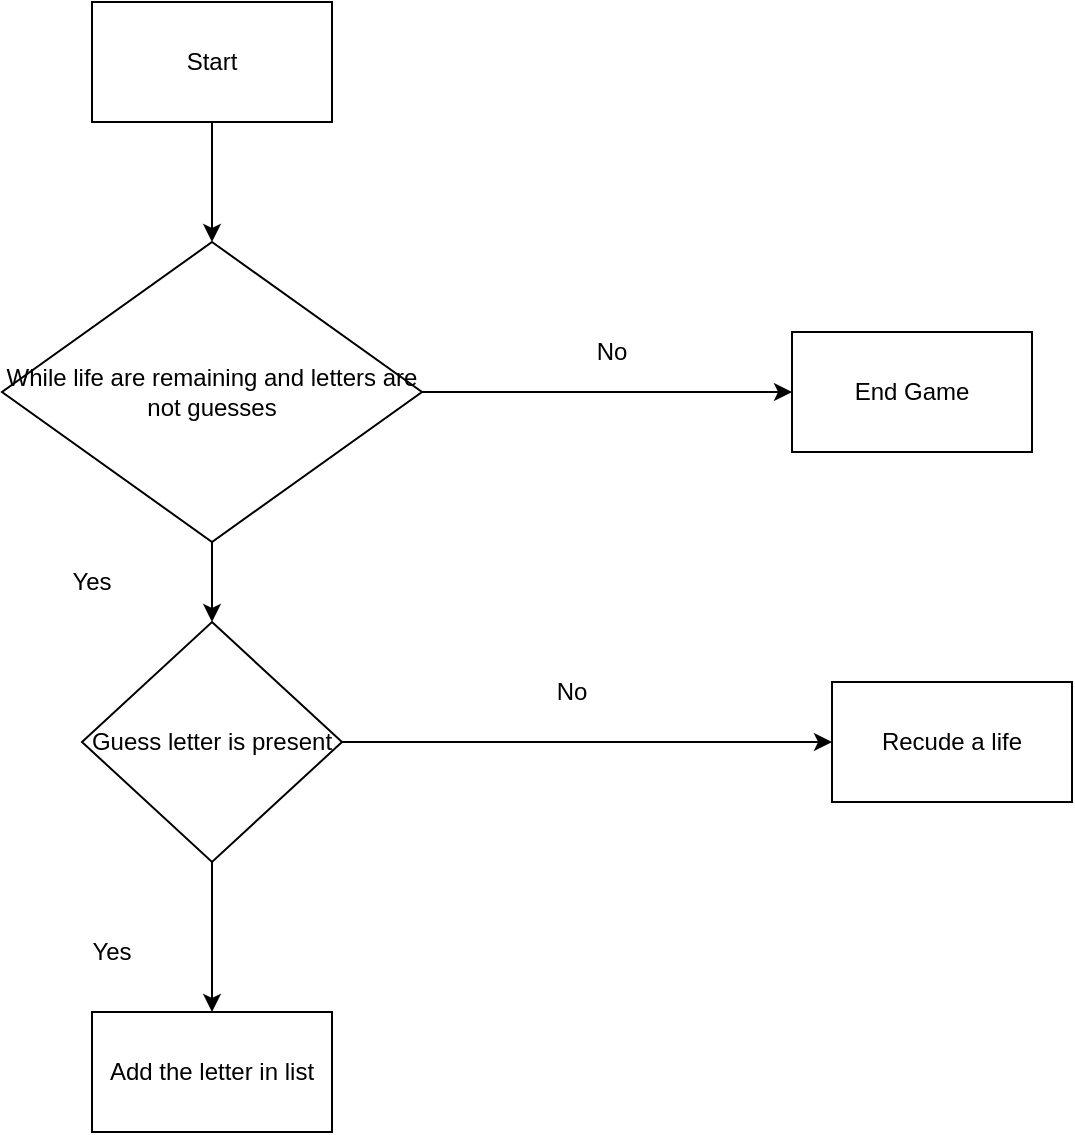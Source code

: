 <mxfile version="21.1.9" type="github">
  <diagram name="Page-1" id="oc3d9dmMdkhjh-pj6o6v">
    <mxGraphModel dx="954" dy="647" grid="1" gridSize="10" guides="1" tooltips="1" connect="1" arrows="1" fold="1" page="1" pageScale="1" pageWidth="827" pageHeight="1169" math="0" shadow="0">
      <root>
        <mxCell id="0" />
        <mxCell id="1" parent="0" />
        <mxCell id="QqPQcfOXYZtK_T-sagTV-10" style="edgeStyle=orthogonalEdgeStyle;rounded=0;orthogonalLoop=1;jettySize=auto;html=1;exitX=0.5;exitY=1;exitDx=0;exitDy=0;entryX=0.5;entryY=0;entryDx=0;entryDy=0;" edge="1" parent="1" source="QqPQcfOXYZtK_T-sagTV-1" target="QqPQcfOXYZtK_T-sagTV-2">
          <mxGeometry relative="1" as="geometry" />
        </mxCell>
        <mxCell id="QqPQcfOXYZtK_T-sagTV-1" value="Start" style="rounded=0;whiteSpace=wrap;html=1;" vertex="1" parent="1">
          <mxGeometry x="250" y="20" width="120" height="60" as="geometry" />
        </mxCell>
        <mxCell id="QqPQcfOXYZtK_T-sagTV-11" style="edgeStyle=orthogonalEdgeStyle;rounded=0;orthogonalLoop=1;jettySize=auto;html=1;exitX=0.5;exitY=1;exitDx=0;exitDy=0;" edge="1" parent="1" source="QqPQcfOXYZtK_T-sagTV-2" target="QqPQcfOXYZtK_T-sagTV-4">
          <mxGeometry relative="1" as="geometry" />
        </mxCell>
        <mxCell id="QqPQcfOXYZtK_T-sagTV-12" style="edgeStyle=orthogonalEdgeStyle;rounded=0;orthogonalLoop=1;jettySize=auto;html=1;exitX=1;exitY=0.5;exitDx=0;exitDy=0;" edge="1" parent="1" source="QqPQcfOXYZtK_T-sagTV-2" target="QqPQcfOXYZtK_T-sagTV-3">
          <mxGeometry relative="1" as="geometry" />
        </mxCell>
        <mxCell id="QqPQcfOXYZtK_T-sagTV-2" value="While life are remaining and letters are not guesses" style="rhombus;whiteSpace=wrap;html=1;" vertex="1" parent="1">
          <mxGeometry x="205" y="140" width="210" height="150" as="geometry" />
        </mxCell>
        <mxCell id="QqPQcfOXYZtK_T-sagTV-3" value="End Game" style="rounded=0;whiteSpace=wrap;html=1;" vertex="1" parent="1">
          <mxGeometry x="600" y="185" width="120" height="60" as="geometry" />
        </mxCell>
        <mxCell id="QqPQcfOXYZtK_T-sagTV-13" style="edgeStyle=orthogonalEdgeStyle;rounded=0;orthogonalLoop=1;jettySize=auto;html=1;exitX=0.5;exitY=1;exitDx=0;exitDy=0;" edge="1" parent="1" source="QqPQcfOXYZtK_T-sagTV-4" target="QqPQcfOXYZtK_T-sagTV-7">
          <mxGeometry relative="1" as="geometry" />
        </mxCell>
        <mxCell id="QqPQcfOXYZtK_T-sagTV-14" style="edgeStyle=orthogonalEdgeStyle;rounded=0;orthogonalLoop=1;jettySize=auto;html=1;exitX=1;exitY=0.5;exitDx=0;exitDy=0;entryX=0;entryY=0.5;entryDx=0;entryDy=0;" edge="1" parent="1" source="QqPQcfOXYZtK_T-sagTV-4" target="QqPQcfOXYZtK_T-sagTV-6">
          <mxGeometry relative="1" as="geometry" />
        </mxCell>
        <mxCell id="QqPQcfOXYZtK_T-sagTV-4" value="Guess letter is present" style="rhombus;whiteSpace=wrap;html=1;" vertex="1" parent="1">
          <mxGeometry x="245" y="330" width="130" height="120" as="geometry" />
        </mxCell>
        <mxCell id="QqPQcfOXYZtK_T-sagTV-6" value="Recude a life" style="rounded=0;whiteSpace=wrap;html=1;" vertex="1" parent="1">
          <mxGeometry x="620" y="360" width="120" height="60" as="geometry" />
        </mxCell>
        <mxCell id="QqPQcfOXYZtK_T-sagTV-7" value="Add the letter in list" style="rounded=0;whiteSpace=wrap;html=1;" vertex="1" parent="1">
          <mxGeometry x="250" y="525" width="120" height="60" as="geometry" />
        </mxCell>
        <mxCell id="QqPQcfOXYZtK_T-sagTV-15" value="No" style="text;html=1;strokeColor=none;fillColor=none;align=center;verticalAlign=middle;whiteSpace=wrap;rounded=0;" vertex="1" parent="1">
          <mxGeometry x="480" y="180" width="60" height="30" as="geometry" />
        </mxCell>
        <mxCell id="QqPQcfOXYZtK_T-sagTV-16" value="No" style="text;html=1;strokeColor=none;fillColor=none;align=center;verticalAlign=middle;whiteSpace=wrap;rounded=0;" vertex="1" parent="1">
          <mxGeometry x="460" y="350" width="60" height="30" as="geometry" />
        </mxCell>
        <mxCell id="QqPQcfOXYZtK_T-sagTV-17" value="Yes" style="text;html=1;strokeColor=none;fillColor=none;align=center;verticalAlign=middle;whiteSpace=wrap;rounded=0;" vertex="1" parent="1">
          <mxGeometry x="230" y="480" width="60" height="30" as="geometry" />
        </mxCell>
        <mxCell id="QqPQcfOXYZtK_T-sagTV-18" value="Yes" style="text;html=1;strokeColor=none;fillColor=none;align=center;verticalAlign=middle;whiteSpace=wrap;rounded=0;" vertex="1" parent="1">
          <mxGeometry x="220" y="295" width="60" height="30" as="geometry" />
        </mxCell>
      </root>
    </mxGraphModel>
  </diagram>
</mxfile>

